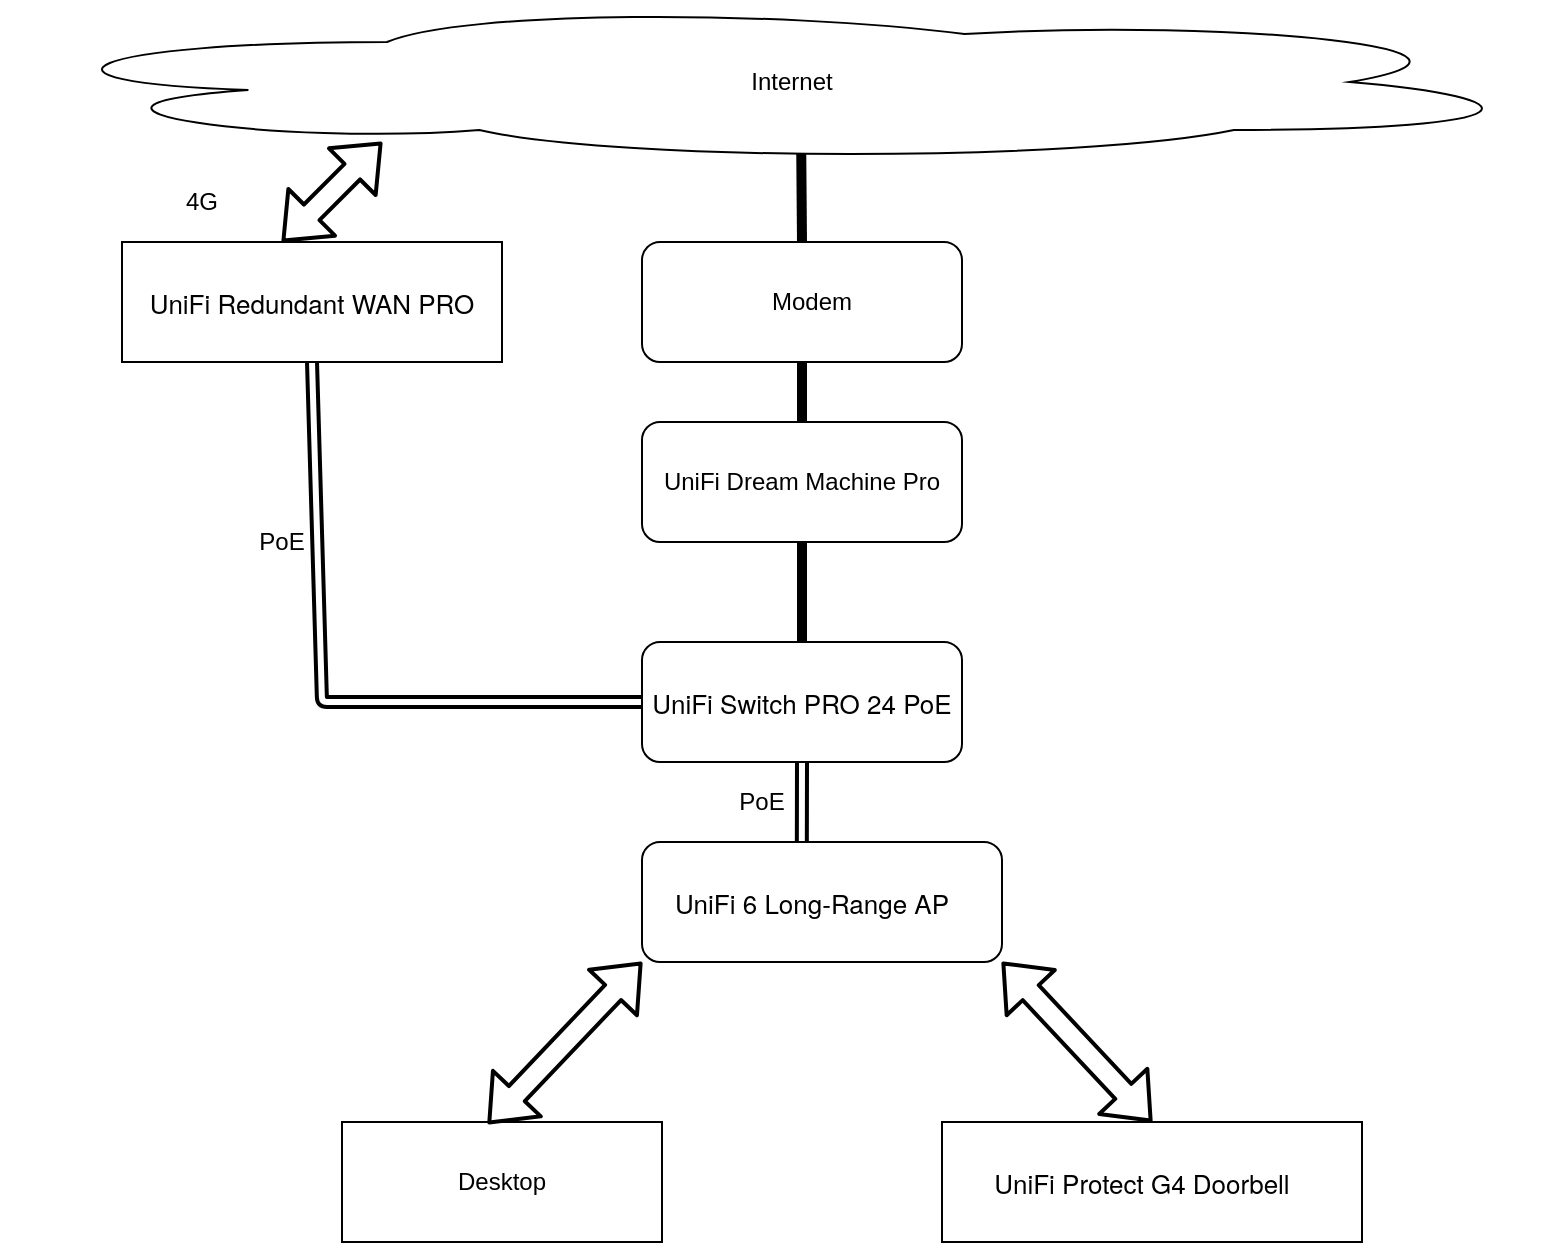 <mxfile version="14.5.1" type="device"><diagram id="e5-j5dNGFww_3qk6nuMg" name="Page-1"><mxGraphModel dx="1106" dy="892" grid="1" gridSize="10" guides="1" tooltips="1" connect="1" arrows="1" fold="1" page="1" pageScale="1" pageWidth="827" pageHeight="1169" math="0" shadow="0"><root><mxCell id="0"/><mxCell id="1" parent="0"/><mxCell id="n-vjerHtrsjEWLtZCllj-1" value="" style="ellipse;shape=cloud;whiteSpace=wrap;html=1;" vertex="1" parent="1"><mxGeometry x="40" y="40" width="770" height="80" as="geometry"/></mxCell><mxCell id="n-vjerHtrsjEWLtZCllj-2" value="Internet" style="text;html=1;strokeColor=none;fillColor=none;align=center;verticalAlign=middle;whiteSpace=wrap;rounded=0;" vertex="1" parent="1"><mxGeometry x="90" y="70" width="690" height="20" as="geometry"/></mxCell><mxCell id="n-vjerHtrsjEWLtZCllj-3" value="" style="rounded=1;whiteSpace=wrap;html=1;" vertex="1" parent="1"><mxGeometry x="360" y="160" width="160" height="60" as="geometry"/></mxCell><mxCell id="n-vjerHtrsjEWLtZCllj-4" value="Modem" style="text;html=1;strokeColor=none;fillColor=none;align=center;verticalAlign=middle;whiteSpace=wrap;rounded=0;" vertex="1" parent="1"><mxGeometry x="370" y="180" width="150" height="20" as="geometry"/></mxCell><mxCell id="n-vjerHtrsjEWLtZCllj-5" value="" style="endArrow=none;html=1;entryX=0.519;entryY=0.95;entryDx=0;entryDy=0;entryPerimeter=0;exitX=0.5;exitY=0;exitDx=0;exitDy=0;strokeWidth=5;" edge="1" parent="1" source="n-vjerHtrsjEWLtZCllj-3" target="n-vjerHtrsjEWLtZCllj-1"><mxGeometry width="50" height="50" relative="1" as="geometry"><mxPoint x="440" y="150" as="sourcePoint"/><mxPoint x="260" y="430" as="targetPoint"/></mxGeometry></mxCell><mxCell id="n-vjerHtrsjEWLtZCllj-7" value="" style="rounded=1;whiteSpace=wrap;html=1;" vertex="1" parent="1"><mxGeometry x="360" y="250" width="160" height="60" as="geometry"/></mxCell><mxCell id="n-vjerHtrsjEWLtZCllj-8" value="" style="endArrow=none;html=1;strokeWidth=5;entryX=0.5;entryY=0;entryDx=0;entryDy=0;exitX=0.5;exitY=1;exitDx=0;exitDy=0;" edge="1" parent="1" source="n-vjerHtrsjEWLtZCllj-3" target="n-vjerHtrsjEWLtZCllj-7"><mxGeometry width="50" height="50" relative="1" as="geometry"><mxPoint x="450" y="200" as="sourcePoint"/><mxPoint x="449.63" y="126" as="targetPoint"/></mxGeometry></mxCell><mxCell id="n-vjerHtrsjEWLtZCllj-10" value="UniFi Dream Machine Pro" style="text;html=1;strokeColor=none;fillColor=none;align=center;verticalAlign=middle;whiteSpace=wrap;rounded=0;" vertex="1" parent="1"><mxGeometry x="360" y="270" width="160" height="20" as="geometry"/></mxCell><mxCell id="n-vjerHtrsjEWLtZCllj-11" value="" style="rounded=1;whiteSpace=wrap;html=1;" vertex="1" parent="1"><mxGeometry x="360" y="360" width="160" height="60" as="geometry"/></mxCell><mxCell id="n-vjerHtrsjEWLtZCllj-12" value="&lt;p class=&quot;p1&quot; style=&quot;margin: 0px ; font-stretch: normal ; font-size: 13px ; line-height: normal ; font-family: &amp;#34;helvetica neue&amp;#34;&quot;&gt;UniFi&amp;nbsp;&lt;span&gt;Switch PRO 24 PoE&lt;/span&gt;&lt;/p&gt;" style="text;html=1;strokeColor=none;fillColor=none;align=center;verticalAlign=middle;whiteSpace=wrap;rounded=0;" vertex="1" parent="1"><mxGeometry x="360" y="380" width="160" height="20" as="geometry"/></mxCell><mxCell id="n-vjerHtrsjEWLtZCllj-14" value="" style="rounded=0;whiteSpace=wrap;html=1;" vertex="1" parent="1"><mxGeometry x="100" y="160" width="190" height="60" as="geometry"/></mxCell><mxCell id="n-vjerHtrsjEWLtZCllj-15" value="&lt;p class=&quot;p1&quot; style=&quot;margin: 0px ; font-stretch: normal ; font-size: 13px ; line-height: normal ; font-family: &amp;#34;helvetica neue&amp;#34;&quot;&gt;UniFi Redundant WAN PRO&lt;/p&gt;" style="text;html=1;strokeColor=none;fillColor=none;align=center;verticalAlign=middle;whiteSpace=wrap;rounded=0;" vertex="1" parent="1"><mxGeometry x="100" y="180" width="190" height="20" as="geometry"/></mxCell><mxCell id="n-vjerHtrsjEWLtZCllj-18" value="PoE" style="text;html=1;strokeColor=none;fillColor=none;align=center;verticalAlign=middle;whiteSpace=wrap;rounded=0;" vertex="1" parent="1"><mxGeometry x="160" y="300" width="40" height="20" as="geometry"/></mxCell><mxCell id="n-vjerHtrsjEWLtZCllj-19" value="" style="endArrow=none;html=1;strokeWidth=5;entryX=0.5;entryY=1;entryDx=0;entryDy=0;exitX=0.5;exitY=0;exitDx=0;exitDy=0;" edge="1" parent="1" source="n-vjerHtrsjEWLtZCllj-11" target="n-vjerHtrsjEWLtZCllj-7"><mxGeometry width="50" height="50" relative="1" as="geometry"><mxPoint x="300" y="360" as="sourcePoint"/><mxPoint x="350" y="310" as="targetPoint"/></mxGeometry></mxCell><mxCell id="n-vjerHtrsjEWLtZCllj-20" value="" style="rounded=1;whiteSpace=wrap;html=1;" vertex="1" parent="1"><mxGeometry x="360" y="460" width="180" height="60" as="geometry"/></mxCell><mxCell id="n-vjerHtrsjEWLtZCllj-21" value="&lt;p class=&quot;p1&quot; style=&quot;margin: 0px ; font-stretch: normal ; font-size: 13px ; line-height: normal ; font-family: &amp;#34;helvetica neue&amp;#34;&quot;&gt;UniFi 6 Long-Range AP&lt;/p&gt;" style="text;html=1;strokeColor=none;fillColor=none;align=center;verticalAlign=middle;whiteSpace=wrap;rounded=0;" vertex="1" parent="1"><mxGeometry x="355" y="480" width="180" height="20" as="geometry"/></mxCell><mxCell id="n-vjerHtrsjEWLtZCllj-23" value="" style="rounded=0;whiteSpace=wrap;html=1;" vertex="1" parent="1"><mxGeometry x="510" y="600" width="210" height="60" as="geometry"/></mxCell><mxCell id="n-vjerHtrsjEWLtZCllj-24" value="&lt;p class=&quot;p1&quot; style=&quot;margin: 0px ; font-stretch: normal ; font-size: 13px ; line-height: normal ; font-family: &amp;#34;helvetica neue&amp;#34;&quot;&gt;UniFi Protect G4 Doorbell&lt;span class=&quot;Apple-tab-span&quot;&gt;&#9;&lt;/span&gt;&lt;/p&gt;" style="text;html=1;strokeColor=none;fillColor=none;align=center;verticalAlign=middle;whiteSpace=wrap;rounded=0;" vertex="1" parent="1"><mxGeometry x="520" y="620" width="180" height="20" as="geometry"/></mxCell><mxCell id="n-vjerHtrsjEWLtZCllj-30" value="" style="shape=link;html=1;startSize=3;endSize=4;strokeWidth=2;exitX=0.5;exitY=1;exitDx=0;exitDy=0;" edge="1" parent="1" source="n-vjerHtrsjEWLtZCllj-14"><mxGeometry width="100" relative="1" as="geometry"><mxPoint x="140" y="420" as="sourcePoint"/><mxPoint x="360" y="390" as="targetPoint"/><Array as="points"><mxPoint x="200" y="390"/></Array></mxGeometry></mxCell><mxCell id="n-vjerHtrsjEWLtZCllj-31" value="" style="shape=link;html=1;startSize=3;endSize=4;strokeWidth=2;entryX=0.5;entryY=1;entryDx=0;entryDy=0;exitX=0.444;exitY=0;exitDx=0;exitDy=0;exitPerimeter=0;" edge="1" parent="1" source="n-vjerHtrsjEWLtZCllj-20" target="n-vjerHtrsjEWLtZCllj-11"><mxGeometry width="100" relative="1" as="geometry"><mxPoint x="290" y="330" as="sourcePoint"/><mxPoint x="390" y="330" as="targetPoint"/></mxGeometry></mxCell><mxCell id="n-vjerHtrsjEWLtZCllj-37" value="" style="rounded=0;whiteSpace=wrap;html=1;" vertex="1" parent="1"><mxGeometry x="210" y="600" width="160" height="60" as="geometry"/></mxCell><mxCell id="n-vjerHtrsjEWLtZCllj-38" value="Desktop" style="text;html=1;strokeColor=none;fillColor=none;align=center;verticalAlign=middle;whiteSpace=wrap;rounded=0;" vertex="1" parent="1"><mxGeometry x="210" y="620" width="160" height="20" as="geometry"/></mxCell><mxCell id="n-vjerHtrsjEWLtZCllj-41" value="" style="shape=flexArrow;endArrow=classic;startArrow=classic;html=1;strokeWidth=2;entryX=0;entryY=1;entryDx=0;entryDy=0;exitX=0.456;exitY=0.017;exitDx=0;exitDy=0;exitPerimeter=0;" edge="1" parent="1" source="n-vjerHtrsjEWLtZCllj-37" target="n-vjerHtrsjEWLtZCllj-20"><mxGeometry width="50" height="50" relative="1" as="geometry"><mxPoint x="210" y="560" as="sourcePoint"/><mxPoint x="260" y="510" as="targetPoint"/></mxGeometry></mxCell><mxCell id="n-vjerHtrsjEWLtZCllj-43" value="" style="shape=flexArrow;endArrow=classic;startArrow=classic;html=1;strokeWidth=2;entryX=0.5;entryY=0;entryDx=0;entryDy=0;exitX=1;exitY=1;exitDx=0;exitDy=0;" edge="1" parent="1" source="n-vjerHtrsjEWLtZCllj-20" target="n-vjerHtrsjEWLtZCllj-23"><mxGeometry width="50" height="50" relative="1" as="geometry"><mxPoint x="470" y="370" as="sourcePoint"/><mxPoint x="520" y="320" as="targetPoint"/></mxGeometry></mxCell><mxCell id="n-vjerHtrsjEWLtZCllj-44" value="4G" style="text;html=1;strokeColor=none;fillColor=none;align=center;verticalAlign=middle;whiteSpace=wrap;rounded=0;" vertex="1" parent="1"><mxGeometry x="120" y="130" width="40" height="20" as="geometry"/></mxCell><mxCell id="n-vjerHtrsjEWLtZCllj-45" value="" style="shape=flexArrow;endArrow=classic;startArrow=classic;html=1;strokeWidth=2;" edge="1" parent="1"><mxGeometry width="50" height="50" relative="1" as="geometry"><mxPoint x="180" y="160" as="sourcePoint"/><mxPoint x="230" y="110" as="targetPoint"/></mxGeometry></mxCell><mxCell id="n-vjerHtrsjEWLtZCllj-46" value="PoE" style="text;html=1;strokeColor=none;fillColor=none;align=center;verticalAlign=middle;whiteSpace=wrap;rounded=0;" vertex="1" parent="1"><mxGeometry x="360" y="430" width="120" height="20" as="geometry"/></mxCell></root></mxGraphModel></diagram></mxfile>